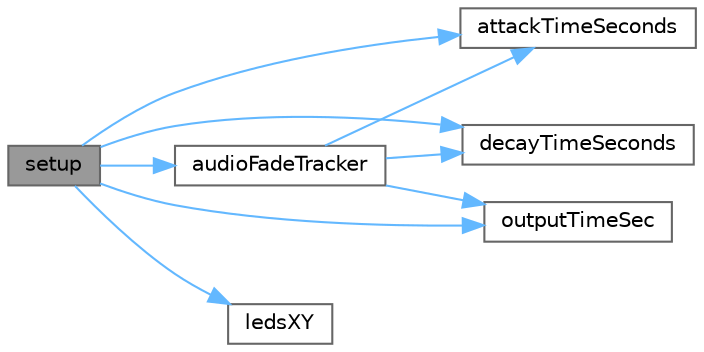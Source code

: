 digraph "setup"
{
 // INTERACTIVE_SVG=YES
 // LATEX_PDF_SIZE
  bgcolor="transparent";
  edge [fontname=Helvetica,fontsize=10,labelfontname=Helvetica,labelfontsize=10];
  node [fontname=Helvetica,fontsize=10,shape=box,height=0.2,width=0.4];
  rankdir="LR";
  Node1 [id="Node000001",label="setup",height=0.2,width=0.4,color="gray40", fillcolor="grey60", style="filled", fontcolor="black",tooltip=" "];
  Node1 -> Node2 [id="edge1_Node000001_Node000002",color="steelblue1",style="solid",tooltip=" "];
  Node2 [id="Node000002",label="attackTimeSeconds",height=0.2,width=0.4,color="grey40", fillcolor="white", style="filled",URL="$db/d49/_audio_2simple_2simple_8h_a8e96a63243fb29bb5e0a9709a3864706.html#a8e96a63243fb29bb5e0a9709a3864706",tooltip=" "];
  Node1 -> Node3 [id="edge2_Node000001_Node000003",color="steelblue1",style="solid",tooltip=" "];
  Node3 [id="Node000003",label="audioFadeTracker",height=0.2,width=0.4,color="grey40", fillcolor="white", style="filled",URL="$db/d49/_audio_2simple_2simple_8h_ad525290fdaba74653b8656d72c544053.html#ad525290fdaba74653b8656d72c544053",tooltip=" "];
  Node3 -> Node2 [id="edge3_Node000003_Node000002",color="steelblue1",style="solid",tooltip=" "];
  Node3 -> Node4 [id="edge4_Node000003_Node000004",color="steelblue1",style="solid",tooltip=" "];
  Node4 [id="Node000004",label="decayTimeSeconds",height=0.2,width=0.4,color="grey40", fillcolor="white", style="filled",URL="$db/d49/_audio_2simple_2simple_8h_a0f670a5f10f891700cc108dc119a6c33.html#a0f670a5f10f891700cc108dc119a6c33",tooltip=" "];
  Node3 -> Node5 [id="edge5_Node000003_Node000005",color="steelblue1",style="solid",tooltip=" "];
  Node5 [id="Node000005",label="outputTimeSec",height=0.2,width=0.4,color="grey40", fillcolor="white", style="filled",URL="$db/d49/_audio_2simple_2simple_8h_a16a9f66abb019cd4874806b4c1b9496a.html#a16a9f66abb019cd4874806b4c1b9496a",tooltip=" "];
  Node1 -> Node4 [id="edge6_Node000001_Node000004",color="steelblue1",style="solid",tooltip=" "];
  Node1 -> Node6 [id="edge7_Node000001_Node000006",color="steelblue1",style="solid",tooltip=" "];
  Node6 [id="Node000006",label="ledsXY",height=0.2,width=0.4,color="grey40", fillcolor="white", style="filled",URL="$db/d49/_audio_2simple_2simple_8h_a7d6443a96ed2d7946976549c970e568f.html#a7d6443a96ed2d7946976549c970e568f",tooltip=" "];
  Node1 -> Node5 [id="edge8_Node000001_Node000005",color="steelblue1",style="solid",tooltip=" "];
}

